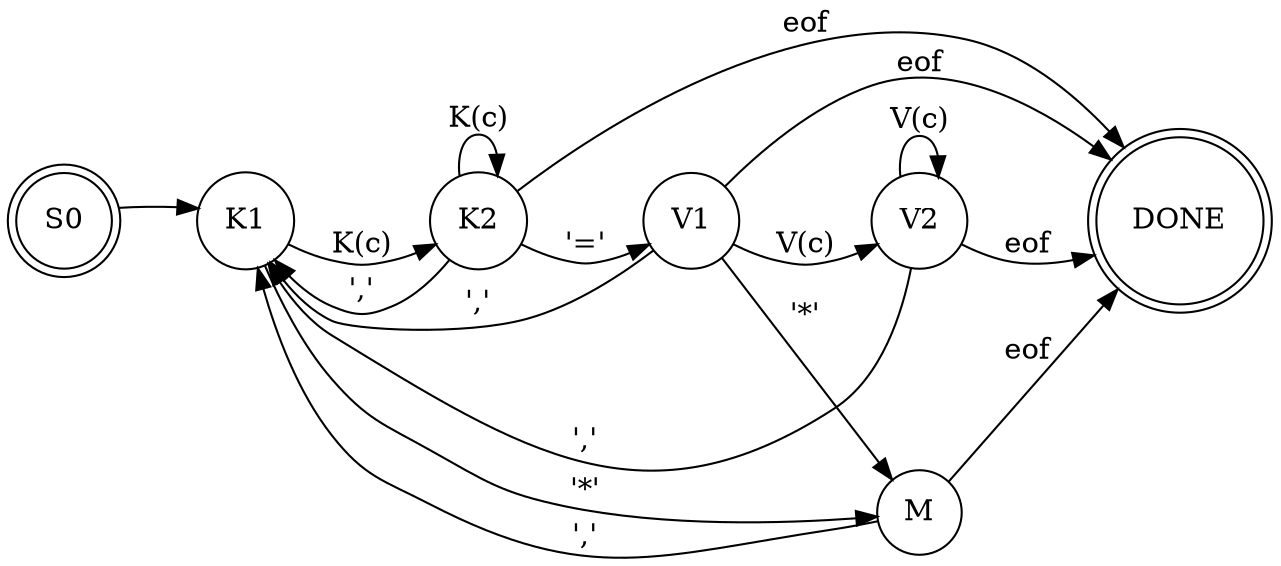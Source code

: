 digraph qname {
	// Bolo Qualified Names Parser Transition Diagram
	//
	// This document describes the finite state machine
	// that runs the Bolo Qualified Name parser code,
	// bolo_qname_parse(const char*)
	//
	// author:  James Hunt <james@niftylogic.com>
	// created: 2016-07-10
	//

	rankdir=LR
	{ node [shape=doublecircle] S0 DONE }
	{ node [shape=circle] K1 K2 V1 V2 M }

	// clean things up a bit
	{ edge [style=invis,weight=20]
	  S0 -> K1 -> K2 -> V1 -> V2 -> DONE }

	S0 -> K1

	K1 -> M    [label="'*'"]
	K1 -> K2   [label="K(c)"]

	K2 -> K2   [label="K(c)"]
	K2 -> V1   [label="'='"]
	K2 -> K1   [label="','"]
	K2 -> DONE [label="eof"]

	V1 -> M    [label="'*'"]
	V1 -> V2   [label="V(c)"]
	V1 -> K1   [label="','"]
	V1 -> DONE [label="eof"]

	V2 -> V2   [label="V(c)"]
	V2 -> K1   [label="','"]
	V2 -> DONE [label="eof"]

	M  -> DONE [label="eof"]
	M  -> K1   [label="','"]

	/*
	  A few notes:

	  S0 is the start state, the initial state of the
	     parser finite state machine.

	  DONE is the only accepting (final) state; if we
	     get here, it means we have matched a valid
	     qualified name string representation
	     (although we may have issues semantically)

	  K1/K2 exist to enforce the minimum key length of
	     one, and that keys aren't globbed.

	  V1/V2 exist to distinguish leading globs, which
	     are only permitted in the first position, and
	     must be followed by a delimiter (EOF or ,)`

	  M is the "match" state, which indicates a valid
	     glob / wildcard, for pattern semantics.

	  The K(c) and V(c) functions classify the input
	     token `c` according to whether or not it can
	     be used for key(K) or value (V) tokens.
	     These functions are responsible for performing
	     backslash-escape demangling.

	  If no transition is found based on the input
	     token (after backslash-escape de-mangling),
	     the state machine must error; an invalid
	     qualified name has been detected.
	*/
}
